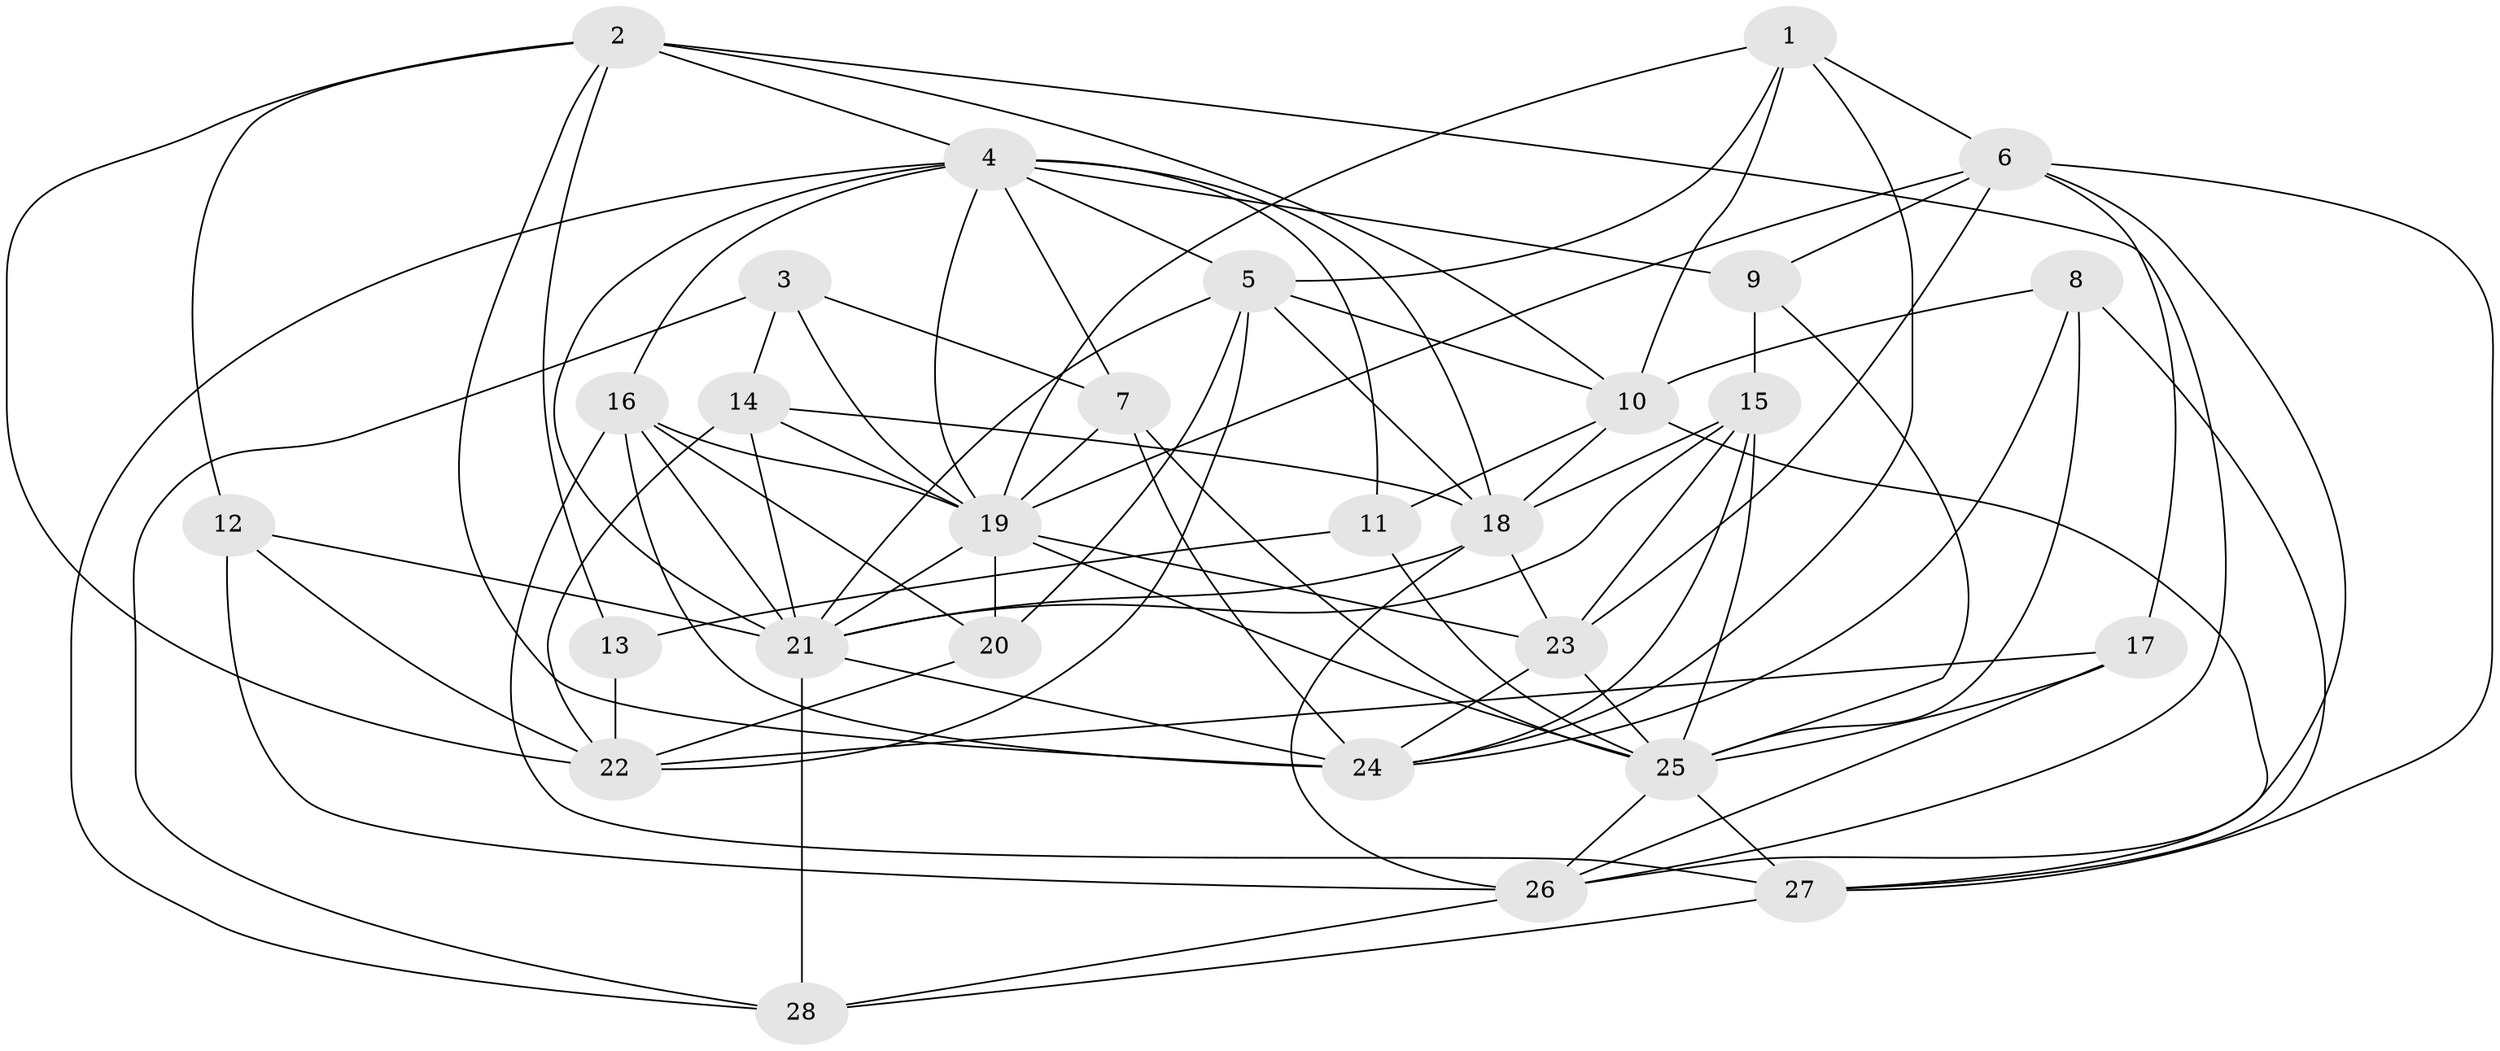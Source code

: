 // original degree distribution, {9: 0.011627906976744186, 5: 0.1744186046511628, 3: 0.3023255813953488, 6: 0.09302325581395349, 7: 0.023255813953488372, 4: 0.26744186046511625, 2: 0.11627906976744186, 8: 0.011627906976744186}
// Generated by graph-tools (version 1.1) at 2025/37/03/04/25 23:37:08]
// undirected, 28 vertices, 87 edges
graph export_dot {
  node [color=gray90,style=filled];
  1;
  2;
  3;
  4;
  5;
  6;
  7;
  8;
  9;
  10;
  11;
  12;
  13;
  14;
  15;
  16;
  17;
  18;
  19;
  20;
  21;
  22;
  23;
  24;
  25;
  26;
  27;
  28;
  1 -- 5 [weight=1.0];
  1 -- 6 [weight=1.0];
  1 -- 10 [weight=1.0];
  1 -- 19 [weight=1.0];
  1 -- 24 [weight=1.0];
  2 -- 4 [weight=1.0];
  2 -- 10 [weight=1.0];
  2 -- 12 [weight=1.0];
  2 -- 13 [weight=1.0];
  2 -- 22 [weight=1.0];
  2 -- 24 [weight=1.0];
  2 -- 26 [weight=2.0];
  3 -- 7 [weight=1.0];
  3 -- 14 [weight=2.0];
  3 -- 19 [weight=2.0];
  3 -- 28 [weight=1.0];
  4 -- 5 [weight=1.0];
  4 -- 7 [weight=1.0];
  4 -- 9 [weight=2.0];
  4 -- 11 [weight=1.0];
  4 -- 16 [weight=1.0];
  4 -- 18 [weight=1.0];
  4 -- 19 [weight=2.0];
  4 -- 21 [weight=1.0];
  4 -- 28 [weight=1.0];
  5 -- 10 [weight=1.0];
  5 -- 18 [weight=1.0];
  5 -- 20 [weight=2.0];
  5 -- 21 [weight=1.0];
  5 -- 22 [weight=1.0];
  6 -- 9 [weight=2.0];
  6 -- 17 [weight=1.0];
  6 -- 19 [weight=1.0];
  6 -- 23 [weight=1.0];
  6 -- 26 [weight=2.0];
  6 -- 27 [weight=1.0];
  7 -- 19 [weight=1.0];
  7 -- 24 [weight=1.0];
  7 -- 25 [weight=2.0];
  8 -- 10 [weight=1.0];
  8 -- 24 [weight=1.0];
  8 -- 25 [weight=2.0];
  8 -- 27 [weight=1.0];
  9 -- 15 [weight=1.0];
  9 -- 25 [weight=1.0];
  10 -- 11 [weight=2.0];
  10 -- 18 [weight=1.0];
  10 -- 27 [weight=1.0];
  11 -- 13 [weight=1.0];
  11 -- 25 [weight=2.0];
  12 -- 21 [weight=3.0];
  12 -- 22 [weight=1.0];
  12 -- 26 [weight=1.0];
  13 -- 22 [weight=1.0];
  14 -- 18 [weight=1.0];
  14 -- 19 [weight=2.0];
  14 -- 21 [weight=1.0];
  14 -- 22 [weight=1.0];
  15 -- 18 [weight=1.0];
  15 -- 21 [weight=1.0];
  15 -- 23 [weight=1.0];
  15 -- 24 [weight=1.0];
  15 -- 25 [weight=2.0];
  16 -- 19 [weight=1.0];
  16 -- 20 [weight=1.0];
  16 -- 21 [weight=1.0];
  16 -- 24 [weight=3.0];
  16 -- 27 [weight=1.0];
  17 -- 22 [weight=1.0];
  17 -- 25 [weight=1.0];
  17 -- 26 [weight=1.0];
  18 -- 21 [weight=1.0];
  18 -- 23 [weight=2.0];
  18 -- 26 [weight=4.0];
  19 -- 20 [weight=1.0];
  19 -- 21 [weight=1.0];
  19 -- 23 [weight=1.0];
  19 -- 25 [weight=1.0];
  20 -- 22 [weight=1.0];
  21 -- 24 [weight=1.0];
  21 -- 28 [weight=2.0];
  23 -- 24 [weight=1.0];
  23 -- 25 [weight=1.0];
  25 -- 26 [weight=1.0];
  25 -- 27 [weight=1.0];
  26 -- 28 [weight=1.0];
  27 -- 28 [weight=1.0];
}
